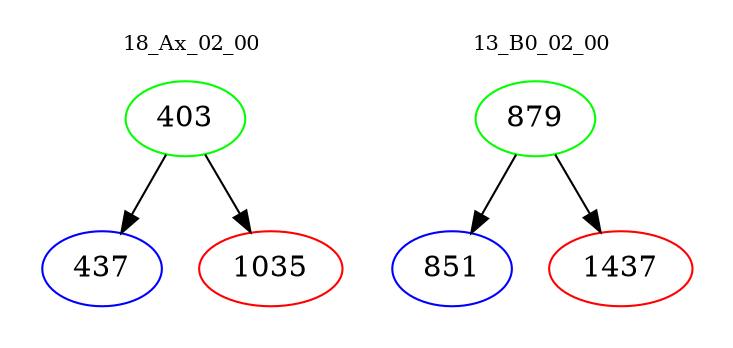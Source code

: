digraph{
subgraph cluster_0 {
color = white
label = "18_Ax_02_00";
fontsize=10;
T0_403 [label="403", color="green"]
T0_403 -> T0_437 [color="black"]
T0_437 [label="437", color="blue"]
T0_403 -> T0_1035 [color="black"]
T0_1035 [label="1035", color="red"]
}
subgraph cluster_1 {
color = white
label = "13_B0_02_00";
fontsize=10;
T1_879 [label="879", color="green"]
T1_879 -> T1_851 [color="black"]
T1_851 [label="851", color="blue"]
T1_879 -> T1_1437 [color="black"]
T1_1437 [label="1437", color="red"]
}
}
